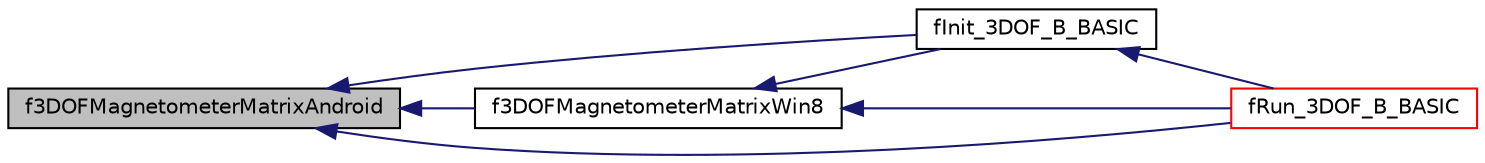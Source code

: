 digraph "f3DOFMagnetometerMatrixAndroid"
{
  edge [fontname="Helvetica",fontsize="10",labelfontname="Helvetica",labelfontsize="10"];
  node [fontname="Helvetica",fontsize="10",shape=record];
  rankdir="LR";
  Node2 [label="f3DOFMagnetometerMatrixAndroid",height=0.2,width=0.4,color="black", fillcolor="grey75", style="filled", fontcolor="black"];
  Node2 -> Node3 [dir="back",color="midnightblue",fontsize="10",style="solid",fontname="Helvetica"];
  Node3 [label="f3DOFMagnetometerMatrixWin8",height=0.2,width=0.4,color="black", fillcolor="white", style="filled",URL="$orientation_8h.html#a79e9bfb4c86c1cd82b83058afd08df10",tooltip="Windows 8 magnetometer 3DOF flat eCompass function, computing rotation matrix fR. ..."];
  Node3 -> Node4 [dir="back",color="midnightblue",fontsize="10",style="solid",fontname="Helvetica"];
  Node4 [label="fInit_3DOF_B_BASIC",height=0.2,width=0.4,color="black", fillcolor="white", style="filled",URL="$fusion_8h.html#adc49d74394c2a94a33ff65edea18233b"];
  Node4 -> Node5 [dir="back",color="midnightblue",fontsize="10",style="solid",fontname="Helvetica"];
  Node5 [label="fRun_3DOF_B_BASIC",height=0.2,width=0.4,color="red", fillcolor="white", style="filled",URL="$fusion_8h.html#a2df5be5795338038774a64b41cf53a8e"];
  Node3 -> Node5 [dir="back",color="midnightblue",fontsize="10",style="solid",fontname="Helvetica"];
  Node2 -> Node4 [dir="back",color="midnightblue",fontsize="10",style="solid",fontname="Helvetica"];
  Node2 -> Node5 [dir="back",color="midnightblue",fontsize="10",style="solid",fontname="Helvetica"];
}
